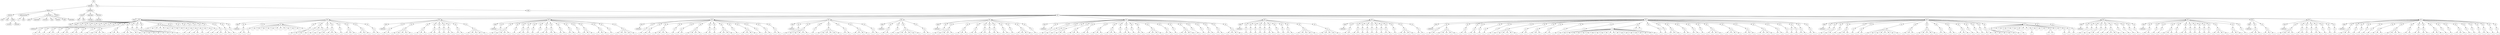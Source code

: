 digraph Tree {
	"t0" [label = "TEI"];
	"t1" [label = "teiHeader"];
	"t2" [label = "fileDesc"];
	"t3" [label = "titleStmt"];
	"t4" [label = "title"];
	"t5" [label = "title"];
	"t6" [label = "author"];
	"t7" [label = "surname"];
	"t8" [label = "forename"];
	"t9" [label = "publicationStmt"];
	"t10" [label = "p"];
	"t11" [label = "idno"];
	"t12" [label = "sourceDesc"];
	"t13" [label = "genre"];
	"t14" [label = "inspiration"];
	"t15" [label = "structure"];
	"t16" [label = "type"];
	"t17" [label = "periode"];
	"t18" [label = "taille"];
	"t19" [label = "permalien"];
	"t20" [label = "edStmt"];
	"t21" [label = "profileDesc"];
	"t22" [label = "creation"];
	"t23" [label = "date"];
	"t24" [label = "date"];
	"t25" [label = "langUsage"];
	"t26" [label = "language"];
	"t27" [label = "textClass"];
	"t28" [label = "keywords"];
	"t29" [label = "term"];
	"t30" [label = "text"];
	"t31" [label = "body"];
	"t32" [label = "div1"];
	"t33" [label = "head"];
	"t34" [label = "div2"];
	"t35" [label = "head"];
	"t36" [label = "listPerson"];
	"t37" [label = "sp"];
	"t38" [label = "p"];
	"t39" [label = "s"];
	"t40" [label = "s"];
	"t41" [label = "sp"];
	"t42" [label = "p"];
	"t43" [label = "s"];
	"t44" [label = "sp"];
	"t45" [label = "p"];
	"t46" [label = "s"];
	"t47" [label = "s"];
	"t48" [label = "sp"];
	"t49" [label = "p"];
	"t50" [label = "s"];
	"t51" [label = "sp"];
	"t52" [label = "p"];
	"t53" [label = "s"];
	"t54" [label = "s"];
	"t55" [label = "sp"];
	"t56" [label = "p"];
	"t57" [label = "s"];
	"t58" [label = "s"];
	"t59" [label = "sp"];
	"t60" [label = "p"];
	"t61" [label = "s"];
	"t62" [label = "sp"];
	"t63" [label = "p"];
	"t64" [label = "s"];
	"t65" [label = "sp"];
	"t66" [label = "p"];
	"t67" [label = "s"];
	"t68" [label = "s"];
	"t69" [label = "s"];
	"t70" [label = "s"];
	"t71" [label = "sp"];
	"t72" [label = "p"];
	"t73" [label = "s"];
	"t74" [label = "s"];
	"t75" [label = "s"];
	"t76" [label = "sp"];
	"t77" [label = "p"];
	"t78" [label = "s"];
	"t79" [label = "s"];
	"t80" [label = "s"];
	"t81" [label = "sp"];
	"t82" [label = "p"];
	"t83" [label = "s"];
	"t84" [label = "s"];
	"t85" [label = "sp"];
	"t86" [label = "p"];
	"t87" [label = "s"];
	"t88" [label = "s"];
	"t89" [label = "s"];
	"t90" [label = "sp"];
	"t91" [label = "p"];
	"t92" [label = "s"];
	"t93" [label = "s"];
	"t94" [label = "s"];
	"t95" [label = "sp"];
	"t96" [label = "p"];
	"t97" [label = "s"];
	"t98" [label = "s"];
	"t99" [label = "l"];
	"t100" [label = "l"];
	"t101" [label = "l"];
	"t102" [label = "l"];
	"t103" [label = "l"];
	"t104" [label = "l"];
	"t105" [label = "l"];
	"t106" [label = "l"];
	"t107" [label = "sp"];
	"t108" [label = "p"];
	"t109" [label = "s"];
	"t110" [label = "sp"];
	"t111" [label = "p"];
	"t112" [label = "s"];
	"t113" [label = "sp"];
	"t114" [label = "p"];
	"t115" [label = "s"];
	"t116" [label = "s"];
	"t117" [label = "sp"];
	"t118" [label = "p"];
	"t119" [label = "s"];
	"t120" [label = "sp"];
	"t121" [label = "l"];
	"t122" [label = "sp"];
	"t123" [label = "p"];
	"t124" [label = "s"];
	"t125" [label = "sp"];
	"t126" [label = "p"];
	"t127" [label = "s"];
	"t128" [label = "sp"];
	"t129" [label = "p"];
	"t130" [label = "s"];
	"t131" [label = "s"];
	"t132" [label = "sp"];
	"t133" [label = "p"];
	"t134" [label = "s"];
	"t135" [label = "s"];
	"t136" [label = "sp"];
	"t137" [label = "p"];
	"t138" [label = "s"];
	"t139" [label = "div2"];
	"t140" [label = "head"];
	"t141" [label = "listPerson"];
	"t142" [label = "sp"];
	"t143" [label = "p"];
	"t144" [label = "s"];
	"t145" [label = "s"];
	"t146" [label = "sp"];
	"t147" [label = "p"];
	"t148" [label = "s"];
	"t149" [label = "sp"];
	"t150" [label = "l"];
	"t151" [label = "l"];
	"t152" [label = "l"];
	"t153" [label = "l"];
	"t154" [label = "l"];
	"t155" [label = "l"];
	"t156" [label = "l"];
	"t157" [label = "l"];
	"t158" [label = "l"];
	"t159" [label = "l"];
	"t160" [label = "l"];
	"t161" [label = "l"];
	"t162" [label = "sp"];
	"t163" [label = "p"];
	"t164" [label = "s"];
	"t165" [label = "s"];
	"t166" [label = "s"];
	"t167" [label = "sp"];
	"t168" [label = "p"];
	"t169" [label = "s"];
	"t170" [label = "p"];
	"t171" [label = "s"];
	"t172" [label = "p"];
	"t173" [label = "s"];
	"t174" [label = "sp"];
	"t175" [label = "p"];
	"t176" [label = "s"];
	"t177" [label = "s"];
	"t178" [label = "sp"];
	"t179" [label = "p"];
	"t180" [label = "s"];
	"t181" [label = "s"];
	"t182" [label = "s"];
	"t183" [label = "sp"];
	"t184" [label = "p"];
	"t185" [label = "s"];
	"t186" [label = "sp"];
	"t187" [label = "p"];
	"t188" [label = "s"];
	"t189" [label = "s"];
	"t190" [label = "s"];
	"t191" [label = "sp"];
	"t192" [label = "p"];
	"t193" [label = "s"];
	"t194" [label = "s"];
	"t195" [label = "s"];
	"t196" [label = "sp"];
	"t197" [label = "p"];
	"t198" [label = "s"];
	"t199" [label = "s"];
	"t200" [label = "div2"];
	"t201" [label = "head"];
	"t202" [label = "listPerson"];
	"t203" [label = "sp"];
	"t204" [label = "p"];
	"t205" [label = "s"];
	"t206" [label = "s"];
	"t207" [label = "sp"];
	"t208" [label = "p"];
	"t209" [label = "s"];
	"t210" [label = "s"];
	"t211" [label = "s"];
	"t212" [label = "s"];
	"t213" [label = "s"];
	"t214" [label = "sp"];
	"t215" [label = "p"];
	"t216" [label = "s"];
	"t217" [label = "s"];
	"t218" [label = "s"];
	"t219" [label = "sp"];
	"t220" [label = "p"];
	"t221" [label = "s"];
	"t222" [label = "s"];
	"t223" [label = "sp"];
	"t224" [label = "p"];
	"t225" [label = "s"];
	"t226" [label = "sp"];
	"t227" [label = "p"];
	"t228" [label = "s"];
	"t229" [label = "sp"];
	"t230" [label = "p"];
	"t231" [label = "s"];
	"t232" [label = "s"];
	"t233" [label = "sp"];
	"t234" [label = "p"];
	"t235" [label = "s"];
	"t236" [label = "s"];
	"t237" [label = "sp"];
	"t238" [label = "p"];
	"t239" [label = "s"];
	"t240" [label = "s"];
	"t241" [label = "s"];
	"t242" [label = "s"];
	"t243" [label = "s"];
	"t244" [label = "div2"];
	"t245" [label = "head"];
	"t246" [label = "listPerson"];
	"t247" [label = "sp"];
	"t248" [label = "p"];
	"t249" [label = "s"];
	"t250" [label = "sp"];
	"t251" [label = "p"];
	"t252" [label = "s"];
	"t253" [label = "s"];
	"t254" [label = "s"];
	"t255" [label = "s"];
	"t256" [label = "sp"];
	"t257" [label = "p"];
	"t258" [label = "s"];
	"t259" [label = "sp"];
	"t260" [label = "p"];
	"t261" [label = "s"];
	"t262" [label = "s"];
	"t263" [label = "sp"];
	"t264" [label = "p"];
	"t265" [label = "s"];
	"t266" [label = "sp"];
	"t267" [label = "p"];
	"t268" [label = "s"];
	"t269" [label = "sp"];
	"t270" [label = "p"];
	"t271" [label = "s"];
	"t272" [label = "sp"];
	"t273" [label = "p"];
	"t274" [label = "s"];
	"t275" [label = "s"];
	"t276" [label = "sp"];
	"t277" [label = "p"];
	"t278" [label = "s"];
	"t279" [label = "s"];
	"t280" [label = "sp"];
	"t281" [label = "p"];
	"t282" [label = "s"];
	"t283" [label = "s"];
	"t284" [label = "sp"];
	"t285" [label = "p"];
	"t286" [label = "s"];
	"t287" [label = "s"];
	"t288" [label = "sp"];
	"t289" [label = "p"];
	"t290" [label = "s"];
	"t291" [label = "sp"];
	"t292" [label = "p"];
	"t293" [label = "s"];
	"t294" [label = "s"];
	"t295" [label = "s"];
	"t296" [label = "sp"];
	"t297" [label = "p"];
	"t298" [label = "s"];
	"t299" [label = "s"];
	"t300" [label = "s"];
	"t301" [label = "sp"];
	"t302" [label = "p"];
	"t303" [label = "s"];
	"t304" [label = "sp"];
	"t305" [label = "p"];
	"t306" [label = "s"];
	"t307" [label = "s"];
	"t308" [label = "s"];
	"t309" [label = "s"];
	"t310" [label = "s"];
	"t311" [label = "div2"];
	"t312" [label = "head"];
	"t313" [label = "listPerson"];
	"t314" [label = "sp"];
	"t315" [label = "p"];
	"t316" [label = "s"];
	"t317" [label = "sp"];
	"t318" [label = "p"];
	"t319" [label = "s"];
	"t320" [label = "s"];
	"t321" [label = "sp"];
	"t322" [label = "p"];
	"t323" [label = "s"];
	"t324" [label = "s"];
	"t325" [label = "s"];
	"t326" [label = "s"];
	"t327" [label = "sp"];
	"t328" [label = "p"];
	"t329" [label = "s"];
	"t330" [label = "sp"];
	"t331" [label = "p"];
	"t332" [label = "s"];
	"t333" [label = "s"];
	"t334" [label = "sp"];
	"t335" [label = "p"];
	"t336" [label = "s"];
	"t337" [label = "s"];
	"t338" [label = "s"];
	"t339" [label = "s"];
	"t340" [label = "sp"];
	"t341" [label = "p"];
	"t342" [label = "s"];
	"t343" [label = "s"];
	"t344" [label = "sp"];
	"t345" [label = "p"];
	"t346" [label = "s"];
	"t347" [label = "sp"];
	"t348" [label = "p"];
	"t349" [label = "s"];
	"t350" [label = "s"];
	"t351" [label = "s"];
	"t352" [label = "s"];
	"t353" [label = "sp"];
	"t354" [label = "p"];
	"t355" [label = "s"];
	"t356" [label = "sp"];
	"t357" [label = "p"];
	"t358" [label = "s"];
	"t359" [label = "s"];
	"t360" [label = "s"];
	"t361" [label = "s"];
	"t362" [label = "sp"];
	"t363" [label = "p"];
	"t364" [label = "s"];
	"t365" [label = "sp"];
	"t366" [label = "p"];
	"t367" [label = "s"];
	"t368" [label = "s"];
	"t369" [label = "sp"];
	"t370" [label = "p"];
	"t371" [label = "s"];
	"t372" [label = "s"];
	"t373" [label = "div2"];
	"t374" [label = "head"];
	"t375" [label = "listPerson"];
	"t376" [label = "sp"];
	"t377" [label = "p"];
	"t378" [label = "s"];
	"t379" [label = "sp"];
	"t380" [label = "p"];
	"t381" [label = "s"];
	"t382" [label = "s"];
	"t383" [label = "s"];
	"t384" [label = "s"];
	"t385" [label = "s"];
	"t386" [label = "sp"];
	"t387" [label = "p"];
	"t388" [label = "s"];
	"t389" [label = "sp"];
	"t390" [label = "p"];
	"t391" [label = "s"];
	"t392" [label = "s"];
	"t393" [label = "s"];
	"t394" [label = "s"];
	"t395" [label = "s"];
	"t396" [label = "s"];
	"t397" [label = "sp"];
	"t398" [label = "p"];
	"t399" [label = "s"];
	"t400" [label = "s"];
	"t401" [label = "sp"];
	"t402" [label = "p"];
	"t403" [label = "s"];
	"t404" [label = "s"];
	"t405" [label = "s"];
	"t406" [label = "s"];
	"t407" [label = "sp"];
	"t408" [label = "p"];
	"t409" [label = "s"];
	"t410" [label = "s"];
	"t411" [label = "div2"];
	"t412" [label = "head"];
	"t413" [label = "listPerson"];
	"t414" [label = "sp"];
	"t415" [label = "p"];
	"t416" [label = "s"];
	"t417" [label = "s"];
	"t418" [label = "sp"];
	"t419" [label = "p"];
	"t420" [label = "s"];
	"t421" [label = "sp"];
	"t422" [label = "p"];
	"t423" [label = "s"];
	"t424" [label = "s"];
	"t425" [label = "s"];
	"t426" [label = "s"];
	"t427" [label = "s"];
	"t428" [label = "s"];
	"t429" [label = "sp"];
	"t430" [label = "p"];
	"t431" [label = "s"];
	"t432" [label = "s"];
	"t433" [label = "div2"];
	"t434" [label = "head"];
	"t435" [label = "listPerson"];
	"t436" [label = "sp"];
	"t437" [label = "p"];
	"t438" [label = "s"];
	"t439" [label = "sp"];
	"t440" [label = "p"];
	"t441" [label = "s"];
	"t442" [label = "s"];
	"t443" [label = "s"];
	"t444" [label = "s"];
	"t445" [label = "sp"];
	"t446" [label = "p"];
	"t447" [label = "s"];
	"t448" [label = "s"];
	"t449" [label = "s"];
	"t450" [label = "sp"];
	"t451" [label = "p"];
	"t452" [label = "s"];
	"t453" [label = "s"];
	"t454" [label = "sp"];
	"t455" [label = "p"];
	"t456" [label = "s"];
	"t457" [label = "s"];
	"t458" [label = "sp"];
	"t459" [label = "p"];
	"t460" [label = "s"];
	"t461" [label = "sp"];
	"t462" [label = "p"];
	"t463" [label = "s"];
	"t464" [label = "s"];
	"t465" [label = "sp"];
	"t466" [label = "p"];
	"t467" [label = "s"];
	"t468" [label = "s"];
	"t469" [label = "sp"];
	"t470" [label = "p"];
	"t471" [label = "s"];
	"t472" [label = "sp"];
	"t473" [label = "p"];
	"t474" [label = "s"];
	"t475" [label = "s"];
	"t476" [label = "s"];
	"t477" [label = "s"];
	"t478" [label = "sp"];
	"t479" [label = "p"];
	"t480" [label = "s"];
	"t481" [label = "div2"];
	"t482" [label = "head"];
	"t483" [label = "listPerson"];
	"t484" [label = "sp"];
	"t485" [label = "p"];
	"t486" [label = "s"];
	"t487" [label = "sp"];
	"t488" [label = "p"];
	"t489" [label = "s"];
	"t490" [label = "sp"];
	"t491" [label = "p"];
	"t492" [label = "s"];
	"t493" [label = "sp"];
	"t494" [label = "p"];
	"t495" [label = "s"];
	"t496" [label = "s"];
	"t497" [label = "s"];
	"t498" [label = "sp"];
	"t499" [label = "p"];
	"t500" [label = "s"];
	"t501" [label = "s"];
	"t502" [label = "s"];
	"t503" [label = "sp"];
	"t504" [label = "p"];
	"t505" [label = "s"];
	"t506" [label = "s"];
	"t507" [label = "sp"];
	"t508" [label = "p"];
	"t509" [label = "s"];
	"t510" [label = "s"];
	"t511" [label = "s"];
	"t512" [label = "sp"];
	"t513" [label = "p"];
	"t514" [label = "s"];
	"t515" [label = "s"];
	"t516" [label = "s"];
	"t517" [label = "sp"];
	"t518" [label = "p"];
	"t519" [label = "s"];
	"t520" [label = "sp"];
	"t521" [label = "p"];
	"t522" [label = "s"];
	"t523" [label = "s"];
	"t524" [label = "sp"];
	"t525" [label = "p"];
	"t526" [label = "s"];
	"t527" [label = "sp"];
	"t528" [label = "p"];
	"t529" [label = "s"];
	"t530" [label = "s"];
	"t531" [label = "sp"];
	"t532" [label = "p"];
	"t533" [label = "s"];
	"t534" [label = "s"];
	"t535" [label = "s"];
	"t536" [label = "s"];
	"t537" [label = "sp"];
	"t538" [label = "p"];
	"t539" [label = "s"];
	"t540" [label = "s"];
	"t541" [label = "sp"];
	"t542" [label = "p"];
	"t543" [label = "s"];
	"t544" [label = "sp"];
	"t545" [label = "p"];
	"t546" [label = "s"];
	"t547" [label = "s"];
	"t548" [label = "s"];
	"t549" [label = "s"];
	"t550" [label = "sp"];
	"t551" [label = "p"];
	"t552" [label = "s"];
	"t553" [label = "sp"];
	"t554" [label = "p"];
	"t555" [label = "s"];
	"t556" [label = "sp"];
	"t557" [label = "p"];
	"t558" [label = "s"];
	"t559" [label = "s"];
	"t560" [label = "sp"];
	"t561" [label = "p"];
	"t562" [label = "s"];
	"t563" [label = "s"];
	"t564" [label = "sp"];
	"t565" [label = "p"];
	"t566" [label = "s"];
	"t567" [label = "s"];
	"t568" [label = "s"];
	"t569" [label = "s"];
	"t570" [label = "div2"];
	"t571" [label = "head"];
	"t572" [label = "listPerson"];
	"t573" [label = "sp"];
	"t574" [label = "p"];
	"t575" [label = "s"];
	"t576" [label = "sp"];
	"t577" [label = "p"];
	"t578" [label = "s"];
	"t579" [label = "sp"];
	"t580" [label = "p"];
	"t581" [label = "s"];
	"t582" [label = "sp"];
	"t583" [label = "p"];
	"t584" [label = "s"];
	"t585" [label = "sp"];
	"t586" [label = "p"];
	"t587" [label = "s"];
	"t588" [label = "sp"];
	"t589" [label = "p"];
	"t590" [label = "s"];
	"t591" [label = "s"];
	"t592" [label = "sp"];
	"t593" [label = "p"];
	"t594" [label = "s"];
	"t595" [label = "sp"];
	"t596" [label = "p"];
	"t597" [label = "s"];
	"t598" [label = "sp"];
	"t599" [label = "p"];
	"t600" [label = "s"];
	"t601" [label = "s"];
	"t602" [label = "sp"];
	"t603" [label = "p"];
	"t604" [label = "s"];
	"t605" [label = "s"];
	"t606" [label = "s"];
	"t607" [label = "s"];
	"t608" [label = "s"];
	"t609" [label = "sp"];
	"t610" [label = "p"];
	"t611" [label = "s"];
	"t612" [label = "s"];
	"t613" [label = "s"];
	"t614" [label = "s"];
	"t615" [label = "s"];
	"t616" [label = "div2"];
	"t617" [label = "head"];
	"t618" [label = "listPerson"];
	"t619" [label = "sp"];
	"t620" [label = "p"];
	"t621" [label = "s"];
	"t622" [label = "s"];
	"t623" [label = "sp"];
	"t624" [label = "p"];
	"t625" [label = "s"];
	"t626" [label = "s"];
	"t627" [label = "sp"];
	"t628" [label = "p"];
	"t629" [label = "s"];
	"t630" [label = "sp"];
	"t631" [label = "p"];
	"t632" [label = "s"];
	"t633" [label = "sp"];
	"t634" [label = "p"];
	"t635" [label = "s"];
	"t636" [label = "sp"];
	"t637" [label = "p"];
	"t638" [label = "s"];
	"t639" [label = "sp"];
	"t640" [label = "p"];
	"t641" [label = "s"];
	"t642" [label = "sp"];
	"t643" [label = "p"];
	"t644" [label = "s"];
	"t645" [label = "s"];
	"t646" [label = "sp"];
	"t647" [label = "p"];
	"t648" [label = "s"];
	"t649" [label = "sp"];
	"t650" [label = "p"];
	"t651" [label = "s"];
	"t652" [label = "s"];
	"t653" [label = "s"];
	"t654" [label = "s"];
	"t655" [label = "sp"];
	"t656" [label = "p"];
	"t657" [label = "s"];
	"t658" [label = "s"];
	"t659" [label = "div2"];
	"t660" [label = "head"];
	"t661" [label = "listPerson"];
	"t662" [label = "sp"];
	"t663" [label = "p"];
	"t664" [label = "s"];
	"t665" [label = "s"];
	"t666" [label = "p"];
	"t667" [label = "s"];
	"t668" [label = "s"];
	"t669" [label = "s"];
	"t670" [label = "s"];
	"t671" [label = "s"];
	"t672" [label = "sp"];
	"t673" [label = "p"];
	"t674" [label = "s"];
	"t675" [label = "s"];
	"t676" [label = "sp"];
	"t677" [label = "p"];
	"t678" [label = "s"];
	"t679" [label = "s"];
	"t680" [label = "sp"];
	"t681" [label = "p"];
	"t682" [label = "s"];
	"t683" [label = "sp"];
	"t684" [label = "p"];
	"t685" [label = "s"];
	"t686" [label = "sp"];
	"t687" [label = "p"];
	"t688" [label = "s"];
	"t689" [label = "sp"];
	"t690" [label = "p"];
	"t691" [label = "s"];
	"t692" [label = "s"];
	"t693" [label = "s"];
	"t694" [label = "s"];
	"t695" [label = "s"];
	"t696" [label = "s"];
	"t697" [label = "sp"];
	"t698" [label = "p"];
	"t699" [label = "s"];
	"t700" [label = "s"];
	"t701" [label = "sp"];
	"t702" [label = "p"];
	"t703" [label = "s"];
	"t704" [label = "s"];
	"t705" [label = "s"];
	"t706" [label = "sp"];
	"t707" [label = "p"];
	"t708" [label = "s"];
	"t709" [label = "s"];
	"t710" [label = "sp"];
	"t711" [label = "p"];
	"t712" [label = "s"];
	"t713" [label = "sp"];
	"t714" [label = "p"];
	"t715" [label = "s"];
	"t716" [label = "sp"];
	"t717" [label = "p"];
	"t718" [label = "s"];
	"t719" [label = "s"];
	"t720" [label = "s"];
	"t721" [label = "s"];
	"t722" [label = "s"];
	"t723" [label = "s"];
	"t724" [label = "s"];
	"t725" [label = "s"];
	"t726" [label = "s"];
	"t727" [label = "s"];
	"t728" [label = "s"];
	"t729" [label = "s"];
	"t730" [label = "s"];
	"t731" [label = "s"];
	"t732" [label = "s"];
	"t733" [label = "s"];
	"t734" [label = "s"];
	"t735" [label = "s"];
	"t736" [label = "s"];
	"t737" [label = "s"];
	"t738" [label = "s"];
	"t739" [label = "l"];
	"t740" [label = "l"];
	"t741" [label = "sp"];
	"t742" [label = "p"];
	"t743" [label = "s"];
	"t744" [label = "sp"];
	"t745" [label = "p"];
	"t746" [label = "s"];
	"t747" [label = "sp"];
	"t748" [label = "p"];
	"t749" [label = "s"];
	"t750" [label = "s"];
	"t751" [label = "s"];
	"t752" [label = "sp"];
	"t753" [label = "p"];
	"t754" [label = "s"];
	"t755" [label = "s"];
	"t756" [label = "sp"];
	"t757" [label = "p"];
	"t758" [label = "s"];
	"t759" [label = "s"];
	"t760" [label = "sp"];
	"t761" [label = "p"];
	"t762" [label = "s"];
	"t763" [label = "sp"];
	"t764" [label = "p"];
	"t765" [label = "s"];
	"t766" [label = "s"];
	"t767" [label = "s"];
	"t768" [label = "s"];
	"t769" [label = "sp"];
	"t770" [label = "p"];
	"t771" [label = "s"];
	"t772" [label = "s"];
	"t773" [label = "s"];
	"t774" [label = "s"];
	"t775" [label = "sp"];
	"t776" [label = "p"];
	"t777" [label = "s"];
	"t778" [label = "s"];
	"t779" [label = "s"];
	"t780" [label = "sp"];
	"t781" [label = "p"];
	"t782" [label = "s"];
	"t783" [label = "s"];
	"t784" [label = "s"];
	"t785" [label = "s"];
	"t786" [label = "sp"];
	"t787" [label = "p"];
	"t788" [label = "s"];
	"t789" [label = "s"];
	"t790" [label = "sp"];
	"t791" [label = "p"];
	"t792" [label = "s"];
	"t793" [label = "sp"];
	"t794" [label = "p"];
	"t795" [label = "s"];
	"t796" [label = "p"];
	"t797" [label = "s"];
	"t798" [label = "sp"];
	"t799" [label = "p"];
	"t800" [label = "s"];
	"t801" [label = "s"];
	"t802" [label = "sp"];
	"t803" [label = "p"];
	"t804" [label = "s"];
	"t805" [label = "s"];
	"t806" [label = "div2"];
	"t807" [label = "head"];
	"t808" [label = "listPerson"];
	"t809" [label = "sp"];
	"t810" [label = "p"];
	"t811" [label = "s"];
	"t812" [label = "sp"];
	"t813" [label = "p"];
	"t814" [label = "s"];
	"t815" [label = "s"];
	"t816" [label = "sp"];
	"t817" [label = "p"];
	"t818" [label = "s"];
	"t819" [label = "sp"];
	"t820" [label = "p"];
	"t821" [label = "s"];
	"t822" [label = "s"];
	"t823" [label = "s"];
	"t824" [label = "sp"];
	"t825" [label = "p"];
	"t826" [label = "s"];
	"t827" [label = "sp"];
	"t828" [label = "p"];
	"t829" [label = "s"];
	"t830" [label = "s"];
	"t831" [label = "sp"];
	"t832" [label = "p"];
	"t833" [label = "s"];
	"t834" [label = "s"];
	"t835" [label = "s"];
	"t836" [label = "s"];
	"t837" [label = "s"];
	"t838" [label = "s"];
	"t839" [label = "s"];
	"t840" [label = "s"];
	"t841" [label = "sp"];
	"t842" [label = "p"];
	"t843" [label = "s"];
	"t844" [label = "s"];
	"t845" [label = "s"];
	"t846" [label = "sp"];
	"t847" [label = "p"];
	"t848" [label = "s"];
	"t849" [label = "s"];
	"t850" [label = "s"];
	"t851" [label = "s"];
	"t852" [label = "s"];
	"t853" [label = "sp"];
	"t854" [label = "p"];
	"t855" [label = "s"];
	"t856" [label = "s"];
	"t857" [label = "sp"];
	"t858" [label = "p"];
	"t859" [label = "s"];
	"t860" [label = "s"];
	"t861" [label = "sp"];
	"t862" [label = "p"];
	"t863" [label = "s"];
	"t864" [label = "s"];
	"t865" [label = "s"];
	"t866" [label = "sp"];
	"t867" [label = "p"];
	"t868" [label = "s"];
	"t869" [label = "sp"];
	"t870" [label = "p"];
	"t871" [label = "s"];
	"t872" [label = "sp"];
	"t873" [label = "p"];
	"t874" [label = "s"];
	"t875" [label = "sp"];
	"t876" [label = "p"];
	"t877" [label = "s"];
	"t878" [label = "s"];
	"t879" [label = "sp"];
	"t880" [label = "p"];
	"t881" [label = "s"];
	"t882" [label = "s"];
	"t883" [label = "s"];
	"t884" [label = "s"];
	"t885" [label = "s"];
	"t886" [label = "l"];
	"t887" [label = "l"];
	"t888" [label = "p"];
	"t889" [label = "s"];
	"t890" [label = "l"];
	"t891" [label = "l"];
	"t892" [label = "p"];
	"t893" [label = "s"];
	"t894" [label = "l"];
	"t895" [label = "l"];
	"t896" [label = "p"];
	"t897" [label = "s"];
	"t898" [label = "l"];
	"t899" [label = "l"];
	"t900" [label = "l"];
	"t901" [label = "p"];
	"t902" [label = "s"];
	"t903" [label = "s"];
	"t904" [label = "l"];
	"t905" [label = "l"];
	"t906" [label = "p"];
	"t907" [label = "s"];
	"t908" [label = "sp"];
	"t909" [label = "p"];
	"t910" [label = "s"];
	"t911" [label = "sp"];
	"t912" [label = "p"];
	"t913" [label = "s"];
	"t914" [label = "div2"];
	"t915" [label = "head"];
	"t916" [label = "listPerson"];
	"t917" [label = "sp"];
	"t918" [label = "p"];
	"t919" [label = "s"];
	"t920" [label = "sp"];
	"t921" [label = "p"];
	"t922" [label = "s"];
	"t923" [label = "sp"];
	"t924" [label = "p"];
	"t925" [label = "s"];
	"t926" [label = "s"];
	"t927" [label = "sp"];
	"t928" [label = "p"];
	"t929" [label = "s"];
	"t930" [label = "sp"];
	"t931" [label = "p"];
	"t932" [label = "s"];
	"t933" [label = "sp"];
	"t934" [label = "p"];
	"t935" [label = "s"];
	"t936" [label = "s"];
	"t937" [label = "s"];
	"t938" [label = "s"];
	"t939" [label = "sp"];
	"t940" [label = "p"];
	"t941" [label = "s"];
	"t942" [label = "sp"];
	"t943" [label = "p"];
	"t944" [label = "s"];
	"t945" [label = "sp"];
	"t946" [label = "p"];
	"t947" [label = "s"];
	"t948" [label = "sp"];
	"t949" [label = "p"];
	"t950" [label = "s"];
	"t951" [label = "div2"];
	"t952" [label = "head"];
	"t953" [label = "listPerson"];
	"t954" [label = "sp"];
	"t955" [label = "p"];
	"t956" [label = "s"];
	"t957" [label = "s"];
	"t958" [label = "sp"];
	"t959" [label = "p"];
	"t960" [label = "s"];
	"t961" [label = "sp"];
	"t962" [label = "p"];
	"t963" [label = "s"];
	"t964" [label = "sp"];
	"t965" [label = "p"];
	"t966" [label = "s"];
	"t967" [label = "s"];
	"t968" [label = "s"];
	"t969" [label = "sp"];
	"t970" [label = "p"];
	"t971" [label = "s"];
	"t972" [label = "sp"];
	"t973" [label = "p"];
	"t974" [label = "s"];
	"t975" [label = "s"];
	"t976" [label = "sp"];
	"t977" [label = "p"];
	"t978" [label = "s"];
	"t979" [label = "sp"];
	"t980" [label = "p"];
	"t981" [label = "s"];
	"t982" [label = "sp"];
	"t983" [label = "p"];
	"t984" [label = "s"];
	"t985" [label = "sp"];
	"t986" [label = "p"];
	"t987" [label = "s"];
	"t988" [label = "sp"];
	"t989" [label = "p"];
	"t990" [label = "s"];
	"t991" [label = "sp"];
	"t992" [label = "p"];
	"t993" [label = "s"];
	"t994" [label = "s"];
	"t995" [label = "s"];
	"t996" [label = "s"];
	"t997" [label = "sp"];
	"t998" [label = "p"];
	"t999" [label = "s"];
	"t1000" [label = "s"];
	"t1001" [label = "s"];
	"t1002" [label = "sp"];
	"t1003" [label = "p"];
	"t1004" [label = "s"];
	"t1005" [label = "div2"];
	"t1006" [label = "head"];
	"t1007" [label = "listPerson"];
	"t1008" [label = "sp"];
	"t1009" [label = "p"];
	"t1010" [label = "s"];
	"t1011" [label = "s"];
	"t1012" [label = "s"];
	"t1013" [label = "sp"];
	"t1014" [label = "p"];
	"t1015" [label = "s"];
	"t1016" [label = "s"];
	"t1017" [label = "s"];
	"t1018" [label = "div2"];
	"t1019" [label = "head"];
	"t1020" [label = "listPerson"];
	"t1021" [label = "sp"];
	"t1022" [label = "p"];
	"t1023" [label = "s"];
	"t1024" [label = "s"];
	"t1025" [label = "s"];
	"t1026" [label = "s"];
	"t1027" [label = "sp"];
	"t1028" [label = "p"];
	"t1029" [label = "s"];
	"t1030" [label = "s"];
	"t1031" [label = "sp"];
	"t1032" [label = "p"];
	"t1033" [label = "s"];
	"t1034" [label = "sp"];
	"t1035" [label = "p"];
	"t1036" [label = "s"];
	"t1037" [label = "sp"];
	"t1038" [label = "p"];
	"t1039" [label = "s"];
	"t1040" [label = "s"];
	"t1041" [label = "sp"];
	"t1042" [label = "p"];
	"t1043" [label = "s"];
	"t1044" [label = "sp"];
	"t1045" [label = "p"];
	"t1046" [label = "s"];
	"t1047" [label = "sp"];
	"t1048" [label = "p"];
	"t1049" [label = "s"];
	"t1050" [label = "div2"];
	"t1051" [label = "head"];
	"t1052" [label = "listPerson"];
	"t1053" [label = "sp"];
	"t1054" [label = "p"];
	"t1055" [label = "s"];
	"t1056" [label = "s"];
	"t1057" [label = "s"];
	"t1058" [label = "sp"];
	"t1059" [label = "p"];
	"t1060" [label = "s"];
	"t1061" [label = "sp"];
	"t1062" [label = "p"];
	"t1063" [label = "s"];
	"t1064" [label = "sp"];
	"t1065" [label = "p"];
	"t1066" [label = "s"];
	"t1067" [label = "sp"];
	"t1068" [label = "p"];
	"t1069" [label = "s"];
	"t1070" [label = "sp"];
	"t1071" [label = "p"];
	"t1072" [label = "s"];
	"t1073" [label = "s"];
	"t1074" [label = "s"];
	"t1075" [label = "sp"];
	"t1076" [label = "p"];
	"t1077" [label = "s"];
	"t1078" [label = "s"];
	"t1079" [label = "s"];
	"t1080" [label = "s"];
	"t1081" [label = "sp"];
	"t1082" [label = "p"];
	"t1083" [label = "s"];
	"t1084" [label = "s"];
	"t1085" [label = "sp"];
	"t1086" [label = "p"];
	"t1087" [label = "s"];
	"t1088" [label = "s"];
	"t1089" [label = "sp"];
	"t1090" [label = "p"];
	"t1091" [label = "s"];
	"t1092" [label = "s"];
	"t1093" [label = "sp"];
	"t1094" [label = "p"];
	"t1095" [label = "s"];
	"t1096" [label = "s"];
	"t1097" [label = "s"];
	"t1098" [label = "sp"];
	"t1099" [label = "p"];
	"t1100" [label = "s"];
	"t1101" [label = "sp"];
	"t1102" [label = "p"];
	"t1103" [label = "s"];
	"t1104" [label = "sp"];
	"t1105" [label = "p"];
	"t1106" [label = "s"];
	"t1107" [label = "s"];
	"t1108" [label = "s"];
	"t1109" [label = "sp"];
	"t1110" [label = "p"];
	"t1111" [label = "s"];
	"t1112" [label = "sp"];
	"t1113" [label = "p"];
	"t1114" [label = "s"];
	"t1115" [label = "sp"];
	"t1116" [label = "p"];
	"t1117" [label = "s"];
	"t1118" [label = "sp"];
	"t1119" [label = "p"];
	"t1120" [label = "s"];
	"t1121" [label = "s"];
	"t1122" [label = "sp"];
	"t1123" [label = "p"];
	"t1124" [label = "s"];
	"t1125" [label = "sp"];
	"t1126" [label = "p"];
	"t1127" [label = "s"];
	"t0" -> "t1";
	"t1" -> "t2";
	"t2" -> "t3";
	"t3" -> "t4";
	"t3" -> "t5";
	"t3" -> "t6";
	"t6" -> "t7";
	"t6" -> "t8";
	"t2" -> "t9";
	"t9" -> "t10";
	"t9" -> "t11";
	"t2" -> "t12";
	"t12" -> "t13";
	"t12" -> "t14";
	"t12" -> "t15";
	"t12" -> "t16";
	"t12" -> "t17";
	"t12" -> "t18";
	"t12" -> "t19";
	"t2" -> "t20";
	"t1" -> "t21";
	"t21" -> "t22";
	"t22" -> "t23";
	"t22" -> "t24";
	"t21" -> "t25";
	"t25" -> "t26";
	"t21" -> "t27";
	"t27" -> "t28";
	"t28" -> "t29";
	"t0" -> "t30";
	"t30" -> "t31";
	"t31" -> "t32";
	"t32" -> "t33";
	"t32" -> "t34";
	"t34" -> "t35";
	"t35" -> "t36";
	"t34" -> "t37";
	"t37" -> "t38";
	"t38" -> "t39";
	"t38" -> "t40";
	"t34" -> "t41";
	"t41" -> "t42";
	"t42" -> "t43";
	"t34" -> "t44";
	"t44" -> "t45";
	"t45" -> "t46";
	"t45" -> "t47";
	"t34" -> "t48";
	"t48" -> "t49";
	"t49" -> "t50";
	"t34" -> "t51";
	"t51" -> "t52";
	"t52" -> "t53";
	"t52" -> "t54";
	"t34" -> "t55";
	"t55" -> "t56";
	"t56" -> "t57";
	"t56" -> "t58";
	"t34" -> "t59";
	"t59" -> "t60";
	"t60" -> "t61";
	"t34" -> "t62";
	"t62" -> "t63";
	"t63" -> "t64";
	"t34" -> "t65";
	"t65" -> "t66";
	"t66" -> "t67";
	"t66" -> "t68";
	"t66" -> "t69";
	"t66" -> "t70";
	"t34" -> "t71";
	"t71" -> "t72";
	"t72" -> "t73";
	"t72" -> "t74";
	"t72" -> "t75";
	"t34" -> "t76";
	"t76" -> "t77";
	"t77" -> "t78";
	"t77" -> "t79";
	"t77" -> "t80";
	"t34" -> "t81";
	"t81" -> "t82";
	"t82" -> "t83";
	"t82" -> "t84";
	"t34" -> "t85";
	"t85" -> "t86";
	"t86" -> "t87";
	"t86" -> "t88";
	"t86" -> "t89";
	"t34" -> "t90";
	"t90" -> "t91";
	"t91" -> "t92";
	"t91" -> "t93";
	"t91" -> "t94";
	"t34" -> "t95";
	"t95" -> "t96";
	"t96" -> "t97";
	"t96" -> "t98";
	"t95" -> "t99";
	"t95" -> "t100";
	"t95" -> "t101";
	"t95" -> "t102";
	"t95" -> "t103";
	"t95" -> "t104";
	"t95" -> "t105";
	"t95" -> "t106";
	"t34" -> "t107";
	"t107" -> "t108";
	"t108" -> "t109";
	"t34" -> "t110";
	"t110" -> "t111";
	"t111" -> "t112";
	"t34" -> "t113";
	"t113" -> "t114";
	"t114" -> "t115";
	"t114" -> "t116";
	"t34" -> "t117";
	"t117" -> "t118";
	"t118" -> "t119";
	"t34" -> "t120";
	"t120" -> "t121";
	"t34" -> "t122";
	"t122" -> "t123";
	"t123" -> "t124";
	"t34" -> "t125";
	"t125" -> "t126";
	"t126" -> "t127";
	"t34" -> "t128";
	"t128" -> "t129";
	"t129" -> "t130";
	"t129" -> "t131";
	"t34" -> "t132";
	"t132" -> "t133";
	"t133" -> "t134";
	"t133" -> "t135";
	"t34" -> "t136";
	"t136" -> "t137";
	"t137" -> "t138";
	"t32" -> "t139";
	"t139" -> "t140";
	"t140" -> "t141";
	"t139" -> "t142";
	"t142" -> "t143";
	"t143" -> "t144";
	"t143" -> "t145";
	"t139" -> "t146";
	"t146" -> "t147";
	"t147" -> "t148";
	"t139" -> "t149";
	"t149" -> "t150";
	"t149" -> "t151";
	"t149" -> "t152";
	"t149" -> "t153";
	"t149" -> "t154";
	"t149" -> "t155";
	"t149" -> "t156";
	"t149" -> "t157";
	"t149" -> "t158";
	"t149" -> "t159";
	"t149" -> "t160";
	"t149" -> "t161";
	"t139" -> "t162";
	"t162" -> "t163";
	"t163" -> "t164";
	"t163" -> "t165";
	"t163" -> "t166";
	"t139" -> "t167";
	"t167" -> "t168";
	"t168" -> "t169";
	"t167" -> "t170";
	"t170" -> "t171";
	"t167" -> "t172";
	"t172" -> "t173";
	"t139" -> "t174";
	"t174" -> "t175";
	"t175" -> "t176";
	"t175" -> "t177";
	"t139" -> "t178";
	"t178" -> "t179";
	"t179" -> "t180";
	"t179" -> "t181";
	"t179" -> "t182";
	"t139" -> "t183";
	"t183" -> "t184";
	"t184" -> "t185";
	"t139" -> "t186";
	"t186" -> "t187";
	"t187" -> "t188";
	"t187" -> "t189";
	"t187" -> "t190";
	"t139" -> "t191";
	"t191" -> "t192";
	"t192" -> "t193";
	"t192" -> "t194";
	"t192" -> "t195";
	"t139" -> "t196";
	"t196" -> "t197";
	"t197" -> "t198";
	"t197" -> "t199";
	"t32" -> "t200";
	"t200" -> "t201";
	"t201" -> "t202";
	"t200" -> "t203";
	"t203" -> "t204";
	"t204" -> "t205";
	"t204" -> "t206";
	"t200" -> "t207";
	"t207" -> "t208";
	"t208" -> "t209";
	"t208" -> "t210";
	"t208" -> "t211";
	"t208" -> "t212";
	"t208" -> "t213";
	"t200" -> "t214";
	"t214" -> "t215";
	"t215" -> "t216";
	"t215" -> "t217";
	"t215" -> "t218";
	"t200" -> "t219";
	"t219" -> "t220";
	"t220" -> "t221";
	"t220" -> "t222";
	"t200" -> "t223";
	"t223" -> "t224";
	"t224" -> "t225";
	"t200" -> "t226";
	"t226" -> "t227";
	"t227" -> "t228";
	"t200" -> "t229";
	"t229" -> "t230";
	"t230" -> "t231";
	"t230" -> "t232";
	"t200" -> "t233";
	"t233" -> "t234";
	"t234" -> "t235";
	"t234" -> "t236";
	"t200" -> "t237";
	"t237" -> "t238";
	"t238" -> "t239";
	"t238" -> "t240";
	"t238" -> "t241";
	"t238" -> "t242";
	"t238" -> "t243";
	"t32" -> "t244";
	"t244" -> "t245";
	"t245" -> "t246";
	"t244" -> "t247";
	"t247" -> "t248";
	"t248" -> "t249";
	"t244" -> "t250";
	"t250" -> "t251";
	"t251" -> "t252";
	"t251" -> "t253";
	"t251" -> "t254";
	"t251" -> "t255";
	"t244" -> "t256";
	"t256" -> "t257";
	"t257" -> "t258";
	"t244" -> "t259";
	"t259" -> "t260";
	"t260" -> "t261";
	"t260" -> "t262";
	"t244" -> "t263";
	"t263" -> "t264";
	"t264" -> "t265";
	"t244" -> "t266";
	"t266" -> "t267";
	"t267" -> "t268";
	"t244" -> "t269";
	"t269" -> "t270";
	"t270" -> "t271";
	"t244" -> "t272";
	"t272" -> "t273";
	"t273" -> "t274";
	"t273" -> "t275";
	"t244" -> "t276";
	"t276" -> "t277";
	"t277" -> "t278";
	"t277" -> "t279";
	"t244" -> "t280";
	"t280" -> "t281";
	"t281" -> "t282";
	"t281" -> "t283";
	"t244" -> "t284";
	"t284" -> "t285";
	"t285" -> "t286";
	"t285" -> "t287";
	"t244" -> "t288";
	"t288" -> "t289";
	"t289" -> "t290";
	"t244" -> "t291";
	"t291" -> "t292";
	"t292" -> "t293";
	"t292" -> "t294";
	"t292" -> "t295";
	"t244" -> "t296";
	"t296" -> "t297";
	"t297" -> "t298";
	"t297" -> "t299";
	"t297" -> "t300";
	"t244" -> "t301";
	"t301" -> "t302";
	"t302" -> "t303";
	"t244" -> "t304";
	"t304" -> "t305";
	"t305" -> "t306";
	"t305" -> "t307";
	"t305" -> "t308";
	"t305" -> "t309";
	"t305" -> "t310";
	"t32" -> "t311";
	"t311" -> "t312";
	"t312" -> "t313";
	"t311" -> "t314";
	"t314" -> "t315";
	"t315" -> "t316";
	"t311" -> "t317";
	"t317" -> "t318";
	"t318" -> "t319";
	"t318" -> "t320";
	"t311" -> "t321";
	"t321" -> "t322";
	"t322" -> "t323";
	"t322" -> "t324";
	"t322" -> "t325";
	"t322" -> "t326";
	"t311" -> "t327";
	"t327" -> "t328";
	"t328" -> "t329";
	"t311" -> "t330";
	"t330" -> "t331";
	"t331" -> "t332";
	"t331" -> "t333";
	"t311" -> "t334";
	"t334" -> "t335";
	"t335" -> "t336";
	"t335" -> "t337";
	"t335" -> "t338";
	"t335" -> "t339";
	"t311" -> "t340";
	"t340" -> "t341";
	"t341" -> "t342";
	"t341" -> "t343";
	"t311" -> "t344";
	"t344" -> "t345";
	"t345" -> "t346";
	"t311" -> "t347";
	"t347" -> "t348";
	"t348" -> "t349";
	"t348" -> "t350";
	"t348" -> "t351";
	"t348" -> "t352";
	"t311" -> "t353";
	"t353" -> "t354";
	"t354" -> "t355";
	"t311" -> "t356";
	"t356" -> "t357";
	"t357" -> "t358";
	"t357" -> "t359";
	"t357" -> "t360";
	"t357" -> "t361";
	"t311" -> "t362";
	"t362" -> "t363";
	"t363" -> "t364";
	"t311" -> "t365";
	"t365" -> "t366";
	"t366" -> "t367";
	"t366" -> "t368";
	"t311" -> "t369";
	"t369" -> "t370";
	"t370" -> "t371";
	"t370" -> "t372";
	"t32" -> "t373";
	"t373" -> "t374";
	"t374" -> "t375";
	"t373" -> "t376";
	"t376" -> "t377";
	"t377" -> "t378";
	"t373" -> "t379";
	"t379" -> "t380";
	"t380" -> "t381";
	"t380" -> "t382";
	"t380" -> "t383";
	"t380" -> "t384";
	"t380" -> "t385";
	"t373" -> "t386";
	"t386" -> "t387";
	"t387" -> "t388";
	"t373" -> "t389";
	"t389" -> "t390";
	"t390" -> "t391";
	"t390" -> "t392";
	"t390" -> "t393";
	"t390" -> "t394";
	"t390" -> "t395";
	"t390" -> "t396";
	"t373" -> "t397";
	"t397" -> "t398";
	"t398" -> "t399";
	"t398" -> "t400";
	"t373" -> "t401";
	"t401" -> "t402";
	"t402" -> "t403";
	"t402" -> "t404";
	"t402" -> "t405";
	"t402" -> "t406";
	"t373" -> "t407";
	"t407" -> "t408";
	"t408" -> "t409";
	"t408" -> "t410";
	"t32" -> "t411";
	"t411" -> "t412";
	"t412" -> "t413";
	"t411" -> "t414";
	"t414" -> "t415";
	"t415" -> "t416";
	"t415" -> "t417";
	"t411" -> "t418";
	"t418" -> "t419";
	"t419" -> "t420";
	"t411" -> "t421";
	"t421" -> "t422";
	"t422" -> "t423";
	"t422" -> "t424";
	"t422" -> "t425";
	"t422" -> "t426";
	"t422" -> "t427";
	"t422" -> "t428";
	"t411" -> "t429";
	"t429" -> "t430";
	"t430" -> "t431";
	"t430" -> "t432";
	"t32" -> "t433";
	"t433" -> "t434";
	"t434" -> "t435";
	"t433" -> "t436";
	"t436" -> "t437";
	"t437" -> "t438";
	"t433" -> "t439";
	"t439" -> "t440";
	"t440" -> "t441";
	"t440" -> "t442";
	"t440" -> "t443";
	"t440" -> "t444";
	"t433" -> "t445";
	"t445" -> "t446";
	"t446" -> "t447";
	"t446" -> "t448";
	"t446" -> "t449";
	"t433" -> "t450";
	"t450" -> "t451";
	"t451" -> "t452";
	"t451" -> "t453";
	"t433" -> "t454";
	"t454" -> "t455";
	"t455" -> "t456";
	"t455" -> "t457";
	"t433" -> "t458";
	"t458" -> "t459";
	"t459" -> "t460";
	"t433" -> "t461";
	"t461" -> "t462";
	"t462" -> "t463";
	"t462" -> "t464";
	"t433" -> "t465";
	"t465" -> "t466";
	"t466" -> "t467";
	"t466" -> "t468";
	"t433" -> "t469";
	"t469" -> "t470";
	"t470" -> "t471";
	"t433" -> "t472";
	"t472" -> "t473";
	"t473" -> "t474";
	"t473" -> "t475";
	"t473" -> "t476";
	"t473" -> "t477";
	"t433" -> "t478";
	"t478" -> "t479";
	"t479" -> "t480";
	"t32" -> "t481";
	"t481" -> "t482";
	"t482" -> "t483";
	"t481" -> "t484";
	"t484" -> "t485";
	"t485" -> "t486";
	"t481" -> "t487";
	"t487" -> "t488";
	"t488" -> "t489";
	"t481" -> "t490";
	"t490" -> "t491";
	"t491" -> "t492";
	"t481" -> "t493";
	"t493" -> "t494";
	"t494" -> "t495";
	"t494" -> "t496";
	"t494" -> "t497";
	"t481" -> "t498";
	"t498" -> "t499";
	"t499" -> "t500";
	"t499" -> "t501";
	"t499" -> "t502";
	"t481" -> "t503";
	"t503" -> "t504";
	"t504" -> "t505";
	"t504" -> "t506";
	"t481" -> "t507";
	"t507" -> "t508";
	"t508" -> "t509";
	"t508" -> "t510";
	"t508" -> "t511";
	"t481" -> "t512";
	"t512" -> "t513";
	"t513" -> "t514";
	"t513" -> "t515";
	"t513" -> "t516";
	"t481" -> "t517";
	"t517" -> "t518";
	"t518" -> "t519";
	"t481" -> "t520";
	"t520" -> "t521";
	"t521" -> "t522";
	"t521" -> "t523";
	"t481" -> "t524";
	"t524" -> "t525";
	"t525" -> "t526";
	"t481" -> "t527";
	"t527" -> "t528";
	"t528" -> "t529";
	"t528" -> "t530";
	"t481" -> "t531";
	"t531" -> "t532";
	"t532" -> "t533";
	"t532" -> "t534";
	"t532" -> "t535";
	"t532" -> "t536";
	"t481" -> "t537";
	"t537" -> "t538";
	"t538" -> "t539";
	"t538" -> "t540";
	"t481" -> "t541";
	"t541" -> "t542";
	"t542" -> "t543";
	"t481" -> "t544";
	"t544" -> "t545";
	"t545" -> "t546";
	"t545" -> "t547";
	"t545" -> "t548";
	"t545" -> "t549";
	"t481" -> "t550";
	"t550" -> "t551";
	"t551" -> "t552";
	"t481" -> "t553";
	"t553" -> "t554";
	"t554" -> "t555";
	"t481" -> "t556";
	"t556" -> "t557";
	"t557" -> "t558";
	"t557" -> "t559";
	"t481" -> "t560";
	"t560" -> "t561";
	"t561" -> "t562";
	"t561" -> "t563";
	"t481" -> "t564";
	"t564" -> "t565";
	"t565" -> "t566";
	"t565" -> "t567";
	"t565" -> "t568";
	"t565" -> "t569";
	"t32" -> "t570";
	"t570" -> "t571";
	"t571" -> "t572";
	"t570" -> "t573";
	"t573" -> "t574";
	"t574" -> "t575";
	"t570" -> "t576";
	"t576" -> "t577";
	"t577" -> "t578";
	"t570" -> "t579";
	"t579" -> "t580";
	"t580" -> "t581";
	"t570" -> "t582";
	"t582" -> "t583";
	"t583" -> "t584";
	"t570" -> "t585";
	"t585" -> "t586";
	"t586" -> "t587";
	"t570" -> "t588";
	"t588" -> "t589";
	"t589" -> "t590";
	"t589" -> "t591";
	"t570" -> "t592";
	"t592" -> "t593";
	"t593" -> "t594";
	"t570" -> "t595";
	"t595" -> "t596";
	"t596" -> "t597";
	"t570" -> "t598";
	"t598" -> "t599";
	"t599" -> "t600";
	"t599" -> "t601";
	"t570" -> "t602";
	"t602" -> "t603";
	"t603" -> "t604";
	"t603" -> "t605";
	"t603" -> "t606";
	"t603" -> "t607";
	"t603" -> "t608";
	"t570" -> "t609";
	"t609" -> "t610";
	"t610" -> "t611";
	"t610" -> "t612";
	"t610" -> "t613";
	"t610" -> "t614";
	"t610" -> "t615";
	"t32" -> "t616";
	"t616" -> "t617";
	"t617" -> "t618";
	"t616" -> "t619";
	"t619" -> "t620";
	"t620" -> "t621";
	"t620" -> "t622";
	"t616" -> "t623";
	"t623" -> "t624";
	"t624" -> "t625";
	"t624" -> "t626";
	"t616" -> "t627";
	"t627" -> "t628";
	"t628" -> "t629";
	"t616" -> "t630";
	"t630" -> "t631";
	"t631" -> "t632";
	"t616" -> "t633";
	"t633" -> "t634";
	"t634" -> "t635";
	"t616" -> "t636";
	"t636" -> "t637";
	"t637" -> "t638";
	"t616" -> "t639";
	"t639" -> "t640";
	"t640" -> "t641";
	"t616" -> "t642";
	"t642" -> "t643";
	"t643" -> "t644";
	"t643" -> "t645";
	"t616" -> "t646";
	"t646" -> "t647";
	"t647" -> "t648";
	"t616" -> "t649";
	"t649" -> "t650";
	"t650" -> "t651";
	"t650" -> "t652";
	"t650" -> "t653";
	"t650" -> "t654";
	"t616" -> "t655";
	"t655" -> "t656";
	"t656" -> "t657";
	"t656" -> "t658";
	"t32" -> "t659";
	"t659" -> "t660";
	"t660" -> "t661";
	"t659" -> "t662";
	"t662" -> "t663";
	"t663" -> "t664";
	"t663" -> "t665";
	"t662" -> "t666";
	"t666" -> "t667";
	"t666" -> "t668";
	"t666" -> "t669";
	"t666" -> "t670";
	"t666" -> "t671";
	"t659" -> "t672";
	"t672" -> "t673";
	"t673" -> "t674";
	"t673" -> "t675";
	"t659" -> "t676";
	"t676" -> "t677";
	"t677" -> "t678";
	"t677" -> "t679";
	"t659" -> "t680";
	"t680" -> "t681";
	"t681" -> "t682";
	"t659" -> "t683";
	"t683" -> "t684";
	"t684" -> "t685";
	"t659" -> "t686";
	"t686" -> "t687";
	"t687" -> "t688";
	"t659" -> "t689";
	"t689" -> "t690";
	"t690" -> "t691";
	"t690" -> "t692";
	"t690" -> "t693";
	"t690" -> "t694";
	"t690" -> "t695";
	"t690" -> "t696";
	"t659" -> "t697";
	"t697" -> "t698";
	"t698" -> "t699";
	"t698" -> "t700";
	"t659" -> "t701";
	"t701" -> "t702";
	"t702" -> "t703";
	"t702" -> "t704";
	"t702" -> "t705";
	"t659" -> "t706";
	"t706" -> "t707";
	"t707" -> "t708";
	"t707" -> "t709";
	"t659" -> "t710";
	"t710" -> "t711";
	"t711" -> "t712";
	"t659" -> "t713";
	"t713" -> "t714";
	"t714" -> "t715";
	"t659" -> "t716";
	"t716" -> "t717";
	"t717" -> "t718";
	"t717" -> "t719";
	"t717" -> "t720";
	"t717" -> "t721";
	"t717" -> "t722";
	"t717" -> "t723";
	"t717" -> "t724";
	"t717" -> "t725";
	"t717" -> "t726";
	"t717" -> "t727";
	"t717" -> "t728";
	"t717" -> "t729";
	"t717" -> "t730";
	"t717" -> "t731";
	"t717" -> "t732";
	"t717" -> "t733";
	"t717" -> "t734";
	"t717" -> "t735";
	"t717" -> "t736";
	"t717" -> "t737";
	"t717" -> "t738";
	"t716" -> "t739";
	"t716" -> "t740";
	"t659" -> "t741";
	"t741" -> "t742";
	"t742" -> "t743";
	"t659" -> "t744";
	"t744" -> "t745";
	"t745" -> "t746";
	"t659" -> "t747";
	"t747" -> "t748";
	"t748" -> "t749";
	"t748" -> "t750";
	"t748" -> "t751";
	"t659" -> "t752";
	"t752" -> "t753";
	"t753" -> "t754";
	"t753" -> "t755";
	"t659" -> "t756";
	"t756" -> "t757";
	"t757" -> "t758";
	"t757" -> "t759";
	"t659" -> "t760";
	"t760" -> "t761";
	"t761" -> "t762";
	"t659" -> "t763";
	"t763" -> "t764";
	"t764" -> "t765";
	"t764" -> "t766";
	"t764" -> "t767";
	"t764" -> "t768";
	"t659" -> "t769";
	"t769" -> "t770";
	"t770" -> "t771";
	"t770" -> "t772";
	"t770" -> "t773";
	"t770" -> "t774";
	"t659" -> "t775";
	"t775" -> "t776";
	"t776" -> "t777";
	"t776" -> "t778";
	"t776" -> "t779";
	"t659" -> "t780";
	"t780" -> "t781";
	"t781" -> "t782";
	"t781" -> "t783";
	"t781" -> "t784";
	"t781" -> "t785";
	"t659" -> "t786";
	"t786" -> "t787";
	"t787" -> "t788";
	"t787" -> "t789";
	"t659" -> "t790";
	"t790" -> "t791";
	"t791" -> "t792";
	"t659" -> "t793";
	"t793" -> "t794";
	"t794" -> "t795";
	"t793" -> "t796";
	"t796" -> "t797";
	"t659" -> "t798";
	"t798" -> "t799";
	"t799" -> "t800";
	"t799" -> "t801";
	"t659" -> "t802";
	"t802" -> "t803";
	"t803" -> "t804";
	"t803" -> "t805";
	"t32" -> "t806";
	"t806" -> "t807";
	"t807" -> "t808";
	"t806" -> "t809";
	"t809" -> "t810";
	"t810" -> "t811";
	"t806" -> "t812";
	"t812" -> "t813";
	"t813" -> "t814";
	"t813" -> "t815";
	"t806" -> "t816";
	"t816" -> "t817";
	"t817" -> "t818";
	"t806" -> "t819";
	"t819" -> "t820";
	"t820" -> "t821";
	"t820" -> "t822";
	"t820" -> "t823";
	"t806" -> "t824";
	"t824" -> "t825";
	"t825" -> "t826";
	"t806" -> "t827";
	"t827" -> "t828";
	"t828" -> "t829";
	"t828" -> "t830";
	"t806" -> "t831";
	"t831" -> "t832";
	"t832" -> "t833";
	"t832" -> "t834";
	"t832" -> "t835";
	"t832" -> "t836";
	"t832" -> "t837";
	"t832" -> "t838";
	"t832" -> "t839";
	"t832" -> "t840";
	"t806" -> "t841";
	"t841" -> "t842";
	"t842" -> "t843";
	"t842" -> "t844";
	"t842" -> "t845";
	"t806" -> "t846";
	"t846" -> "t847";
	"t847" -> "t848";
	"t847" -> "t849";
	"t847" -> "t850";
	"t847" -> "t851";
	"t847" -> "t852";
	"t806" -> "t853";
	"t853" -> "t854";
	"t854" -> "t855";
	"t854" -> "t856";
	"t806" -> "t857";
	"t857" -> "t858";
	"t858" -> "t859";
	"t858" -> "t860";
	"t806" -> "t861";
	"t861" -> "t862";
	"t862" -> "t863";
	"t862" -> "t864";
	"t862" -> "t865";
	"t806" -> "t866";
	"t866" -> "t867";
	"t867" -> "t868";
	"t806" -> "t869";
	"t869" -> "t870";
	"t870" -> "t871";
	"t806" -> "t872";
	"t872" -> "t873";
	"t873" -> "t874";
	"t806" -> "t875";
	"t875" -> "t876";
	"t876" -> "t877";
	"t876" -> "t878";
	"t806" -> "t879";
	"t879" -> "t880";
	"t880" -> "t881";
	"t880" -> "t882";
	"t880" -> "t883";
	"t880" -> "t884";
	"t880" -> "t885";
	"t879" -> "t886";
	"t879" -> "t887";
	"t879" -> "t888";
	"t888" -> "t889";
	"t879" -> "t890";
	"t879" -> "t891";
	"t879" -> "t892";
	"t892" -> "t893";
	"t879" -> "t894";
	"t879" -> "t895";
	"t879" -> "t896";
	"t896" -> "t897";
	"t879" -> "t898";
	"t879" -> "t899";
	"t879" -> "t900";
	"t879" -> "t901";
	"t901" -> "t902";
	"t901" -> "t903";
	"t879" -> "t904";
	"t879" -> "t905";
	"t879" -> "t906";
	"t906" -> "t907";
	"t806" -> "t908";
	"t908" -> "t909";
	"t909" -> "t910";
	"t806" -> "t911";
	"t911" -> "t912";
	"t912" -> "t913";
	"t32" -> "t914";
	"t914" -> "t915";
	"t915" -> "t916";
	"t914" -> "t917";
	"t917" -> "t918";
	"t918" -> "t919";
	"t914" -> "t920";
	"t920" -> "t921";
	"t921" -> "t922";
	"t914" -> "t923";
	"t923" -> "t924";
	"t924" -> "t925";
	"t924" -> "t926";
	"t914" -> "t927";
	"t927" -> "t928";
	"t928" -> "t929";
	"t914" -> "t930";
	"t930" -> "t931";
	"t931" -> "t932";
	"t914" -> "t933";
	"t933" -> "t934";
	"t934" -> "t935";
	"t934" -> "t936";
	"t934" -> "t937";
	"t934" -> "t938";
	"t914" -> "t939";
	"t939" -> "t940";
	"t940" -> "t941";
	"t914" -> "t942";
	"t942" -> "t943";
	"t943" -> "t944";
	"t914" -> "t945";
	"t945" -> "t946";
	"t946" -> "t947";
	"t914" -> "t948";
	"t948" -> "t949";
	"t949" -> "t950";
	"t32" -> "t951";
	"t951" -> "t952";
	"t952" -> "t953";
	"t951" -> "t954";
	"t954" -> "t955";
	"t955" -> "t956";
	"t955" -> "t957";
	"t951" -> "t958";
	"t958" -> "t959";
	"t959" -> "t960";
	"t951" -> "t961";
	"t961" -> "t962";
	"t962" -> "t963";
	"t951" -> "t964";
	"t964" -> "t965";
	"t965" -> "t966";
	"t965" -> "t967";
	"t965" -> "t968";
	"t951" -> "t969";
	"t969" -> "t970";
	"t970" -> "t971";
	"t951" -> "t972";
	"t972" -> "t973";
	"t973" -> "t974";
	"t973" -> "t975";
	"t951" -> "t976";
	"t976" -> "t977";
	"t977" -> "t978";
	"t951" -> "t979";
	"t979" -> "t980";
	"t980" -> "t981";
	"t951" -> "t982";
	"t982" -> "t983";
	"t983" -> "t984";
	"t951" -> "t985";
	"t985" -> "t986";
	"t986" -> "t987";
	"t951" -> "t988";
	"t988" -> "t989";
	"t989" -> "t990";
	"t951" -> "t991";
	"t991" -> "t992";
	"t992" -> "t993";
	"t992" -> "t994";
	"t992" -> "t995";
	"t992" -> "t996";
	"t951" -> "t997";
	"t997" -> "t998";
	"t998" -> "t999";
	"t998" -> "t1000";
	"t998" -> "t1001";
	"t951" -> "t1002";
	"t1002" -> "t1003";
	"t1003" -> "t1004";
	"t32" -> "t1005";
	"t1005" -> "t1006";
	"t1006" -> "t1007";
	"t1005" -> "t1008";
	"t1008" -> "t1009";
	"t1009" -> "t1010";
	"t1009" -> "t1011";
	"t1009" -> "t1012";
	"t1005" -> "t1013";
	"t1013" -> "t1014";
	"t1014" -> "t1015";
	"t1014" -> "t1016";
	"t1014" -> "t1017";
	"t32" -> "t1018";
	"t1018" -> "t1019";
	"t1019" -> "t1020";
	"t1018" -> "t1021";
	"t1021" -> "t1022";
	"t1022" -> "t1023";
	"t1022" -> "t1024";
	"t1022" -> "t1025";
	"t1022" -> "t1026";
	"t1018" -> "t1027";
	"t1027" -> "t1028";
	"t1028" -> "t1029";
	"t1028" -> "t1030";
	"t1018" -> "t1031";
	"t1031" -> "t1032";
	"t1032" -> "t1033";
	"t1018" -> "t1034";
	"t1034" -> "t1035";
	"t1035" -> "t1036";
	"t1018" -> "t1037";
	"t1037" -> "t1038";
	"t1038" -> "t1039";
	"t1038" -> "t1040";
	"t1018" -> "t1041";
	"t1041" -> "t1042";
	"t1042" -> "t1043";
	"t1018" -> "t1044";
	"t1044" -> "t1045";
	"t1045" -> "t1046";
	"t1018" -> "t1047";
	"t1047" -> "t1048";
	"t1048" -> "t1049";
	"t32" -> "t1050";
	"t1050" -> "t1051";
	"t1051" -> "t1052";
	"t1050" -> "t1053";
	"t1053" -> "t1054";
	"t1054" -> "t1055";
	"t1054" -> "t1056";
	"t1054" -> "t1057";
	"t1050" -> "t1058";
	"t1058" -> "t1059";
	"t1059" -> "t1060";
	"t1050" -> "t1061";
	"t1061" -> "t1062";
	"t1062" -> "t1063";
	"t1050" -> "t1064";
	"t1064" -> "t1065";
	"t1065" -> "t1066";
	"t1050" -> "t1067";
	"t1067" -> "t1068";
	"t1068" -> "t1069";
	"t1050" -> "t1070";
	"t1070" -> "t1071";
	"t1071" -> "t1072";
	"t1071" -> "t1073";
	"t1071" -> "t1074";
	"t1050" -> "t1075";
	"t1075" -> "t1076";
	"t1076" -> "t1077";
	"t1076" -> "t1078";
	"t1076" -> "t1079";
	"t1076" -> "t1080";
	"t1050" -> "t1081";
	"t1081" -> "t1082";
	"t1082" -> "t1083";
	"t1082" -> "t1084";
	"t1050" -> "t1085";
	"t1085" -> "t1086";
	"t1086" -> "t1087";
	"t1086" -> "t1088";
	"t1050" -> "t1089";
	"t1089" -> "t1090";
	"t1090" -> "t1091";
	"t1090" -> "t1092";
	"t1050" -> "t1093";
	"t1093" -> "t1094";
	"t1094" -> "t1095";
	"t1094" -> "t1096";
	"t1094" -> "t1097";
	"t1050" -> "t1098";
	"t1098" -> "t1099";
	"t1099" -> "t1100";
	"t1050" -> "t1101";
	"t1101" -> "t1102";
	"t1102" -> "t1103";
	"t1050" -> "t1104";
	"t1104" -> "t1105";
	"t1105" -> "t1106";
	"t1105" -> "t1107";
	"t1105" -> "t1108";
	"t1050" -> "t1109";
	"t1109" -> "t1110";
	"t1110" -> "t1111";
	"t1050" -> "t1112";
	"t1112" -> "t1113";
	"t1113" -> "t1114";
	"t1050" -> "t1115";
	"t1115" -> "t1116";
	"t1116" -> "t1117";
	"t1050" -> "t1118";
	"t1118" -> "t1119";
	"t1119" -> "t1120";
	"t1119" -> "t1121";
	"t1050" -> "t1122";
	"t1122" -> "t1123";
	"t1123" -> "t1124";
	"t1050" -> "t1125";
	"t1125" -> "t1126";
	"t1126" -> "t1127";
}
